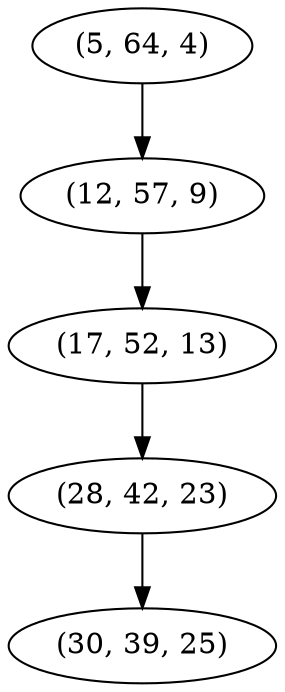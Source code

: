 digraph tree {
    "(5, 64, 4)";
    "(12, 57, 9)";
    "(17, 52, 13)";
    "(28, 42, 23)";
    "(30, 39, 25)";
    "(5, 64, 4)" -> "(12, 57, 9)";
    "(12, 57, 9)" -> "(17, 52, 13)";
    "(17, 52, 13)" -> "(28, 42, 23)";
    "(28, 42, 23)" -> "(30, 39, 25)";
}

